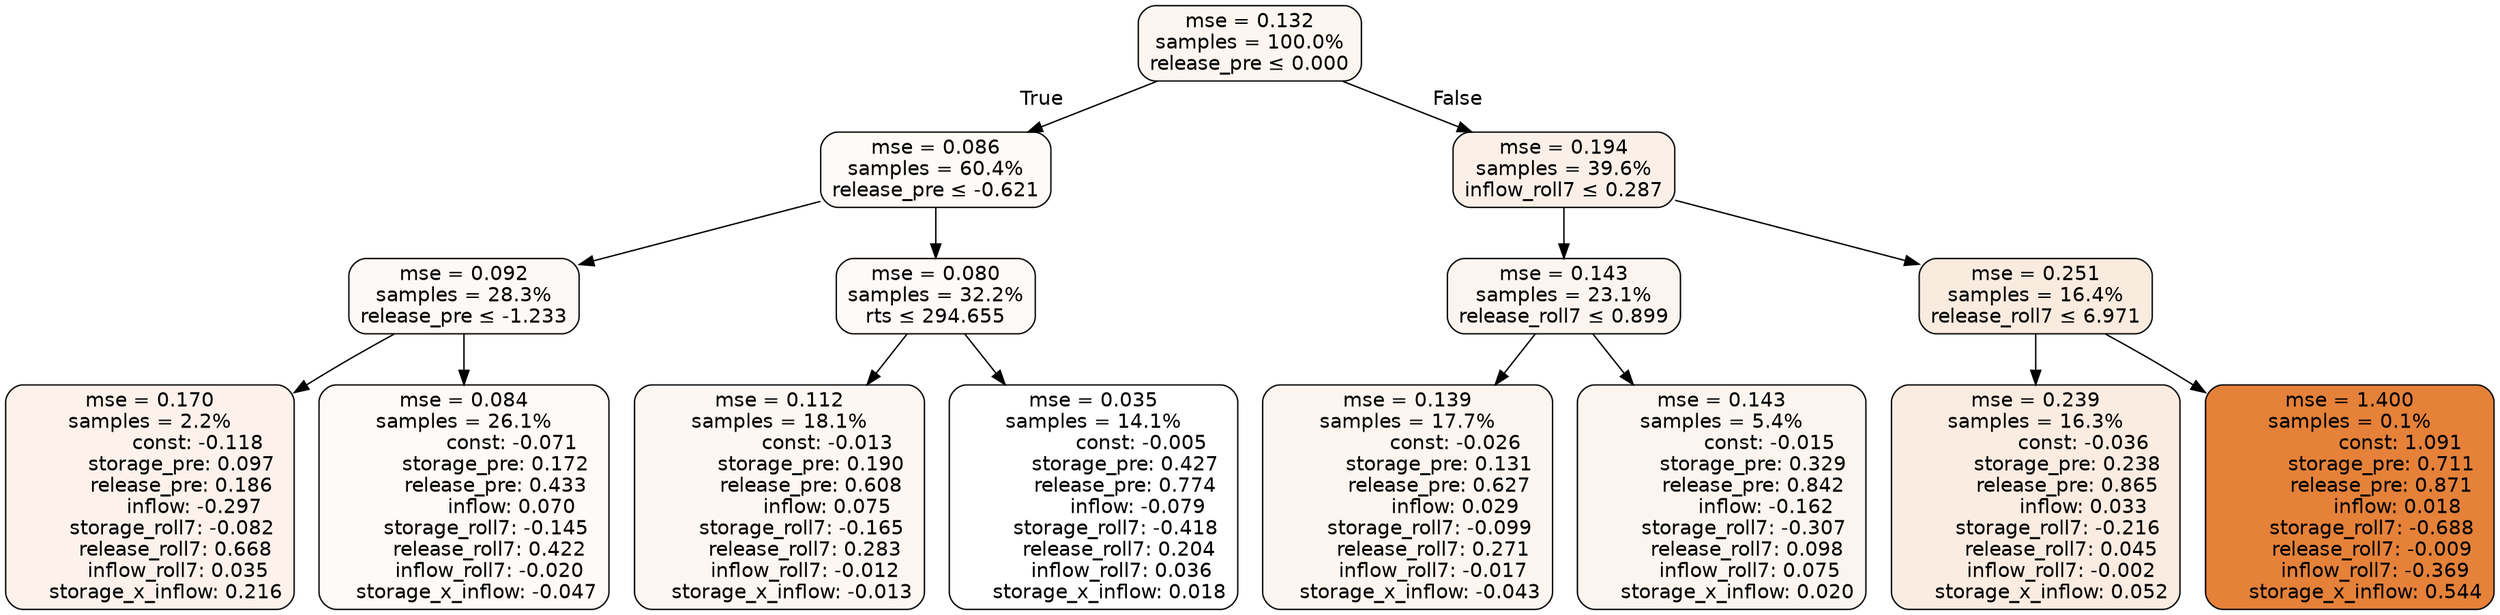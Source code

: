 digraph tree {
bgcolor="transparent"
node [shape=rectangle, style="filled, rounded", color="black", fontname=helvetica] ;
edge [fontname=helvetica] ;
	"0" [label="mse = 0.132
samples = 100.0%
release_pre &le; 0.000", fillcolor="#fdf6f0"]
	"1" [label="mse = 0.086
samples = 60.4%
release_pre &le; -0.621", fillcolor="#fefaf7"]
	"2" [label="mse = 0.092
samples = 28.3%
release_pre &le; -1.233", fillcolor="#fdf9f6"]
	"3" [label="mse = 0.170
samples = 2.2%
               const: -0.118
          storage_pre: 0.097
          release_pre: 0.186
              inflow: -0.297
       storage_roll7: -0.082
        release_roll7: 0.668
         inflow_roll7: 0.035
     storage_x_inflow: 0.216", fillcolor="#fcf2eb"]
	"4" [label="mse = 0.084
samples = 26.1%
               const: -0.071
          storage_pre: 0.172
          release_pre: 0.433
               inflow: 0.070
       storage_roll7: -0.145
        release_roll7: 0.422
        inflow_roll7: -0.020
    storage_x_inflow: -0.047", fillcolor="#fefaf7"]
	"5" [label="mse = 0.080
samples = 32.2%
rts &le; 294.655", fillcolor="#fefaf8"]
	"6" [label="mse = 0.112
samples = 18.1%
               const: -0.013
          storage_pre: 0.190
          release_pre: 0.608
               inflow: 0.075
       storage_roll7: -0.165
        release_roll7: 0.283
        inflow_roll7: -0.012
    storage_x_inflow: -0.013", fillcolor="#fdf7f3"]
	"7" [label="mse = 0.035
samples = 14.1%
               const: -0.005
          storage_pre: 0.427
          release_pre: 0.774
              inflow: -0.079
       storage_roll7: -0.418
        release_roll7: 0.204
         inflow_roll7: 0.036
     storage_x_inflow: 0.018", fillcolor="#ffffff"]
	"8" [label="mse = 0.194
samples = 39.6%
inflow_roll7 &le; 0.287", fillcolor="#fbf0e8"]
	"9" [label="mse = 0.143
samples = 23.1%
release_roll7 &le; 0.899", fillcolor="#fcf5ef"]
	"10" [label="mse = 0.139
samples = 17.7%
               const: -0.026
          storage_pre: 0.131
          release_pre: 0.627
               inflow: 0.029
       storage_roll7: -0.099
        release_roll7: 0.271
        inflow_roll7: -0.017
    storage_x_inflow: -0.043", fillcolor="#fdf5ef"]
	"11" [label="mse = 0.143
samples = 5.4%
               const: -0.015
          storage_pre: 0.329
          release_pre: 0.842
              inflow: -0.162
       storage_roll7: -0.307
        release_roll7: 0.098
         inflow_roll7: 0.075
     storage_x_inflow: 0.020", fillcolor="#fcf5ef"]
	"12" [label="mse = 0.251
samples = 16.4%
release_roll7 &le; 6.971", fillcolor="#faebdf"]
	"13" [label="mse = 0.239
samples = 16.3%
               const: -0.036
          storage_pre: 0.238
          release_pre: 0.865
               inflow: 0.033
       storage_roll7: -0.216
        release_roll7: 0.045
        inflow_roll7: -0.002
     storage_x_inflow: 0.052", fillcolor="#fbece1"]
	"14" [label="mse = 1.400
samples = 0.1%
                const: 1.091
          storage_pre: 0.711
          release_pre: 0.871
               inflow: 0.018
       storage_roll7: -0.688
       release_roll7: -0.009
        inflow_roll7: -0.369
     storage_x_inflow: 0.544", fillcolor="#e58139"]

	"0" -> "1" [labeldistance=2.5, labelangle=45, headlabel="True"]
	"1" -> "2"
	"2" -> "3"
	"2" -> "4"
	"1" -> "5"
	"5" -> "6"
	"5" -> "7"
	"0" -> "8" [labeldistance=2.5, labelangle=-45, headlabel="False"]
	"8" -> "9"
	"9" -> "10"
	"9" -> "11"
	"8" -> "12"
	"12" -> "13"
	"12" -> "14"
}